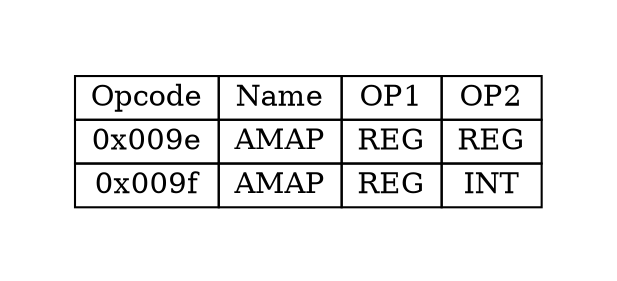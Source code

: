 digraph{
graph [pad="0.5", nodesep="0.5", ranksep="2" ]
node[shape=plain]
Foo [label=<
<table border="0" cellborder="1" cellspacing="0">
<tr><td> Opcode </td> <td> Name </td> <td> OP1 </td><td> OP2 </td> </tr>
<tr><td> 0x009e </td><td> AMAP </td><td> REG </td><td> REG </td> </tr>
<tr><td> 0x009f </td><td> AMAP </td><td> REG </td><td> INT </td> </tr>
</table>>];
}
